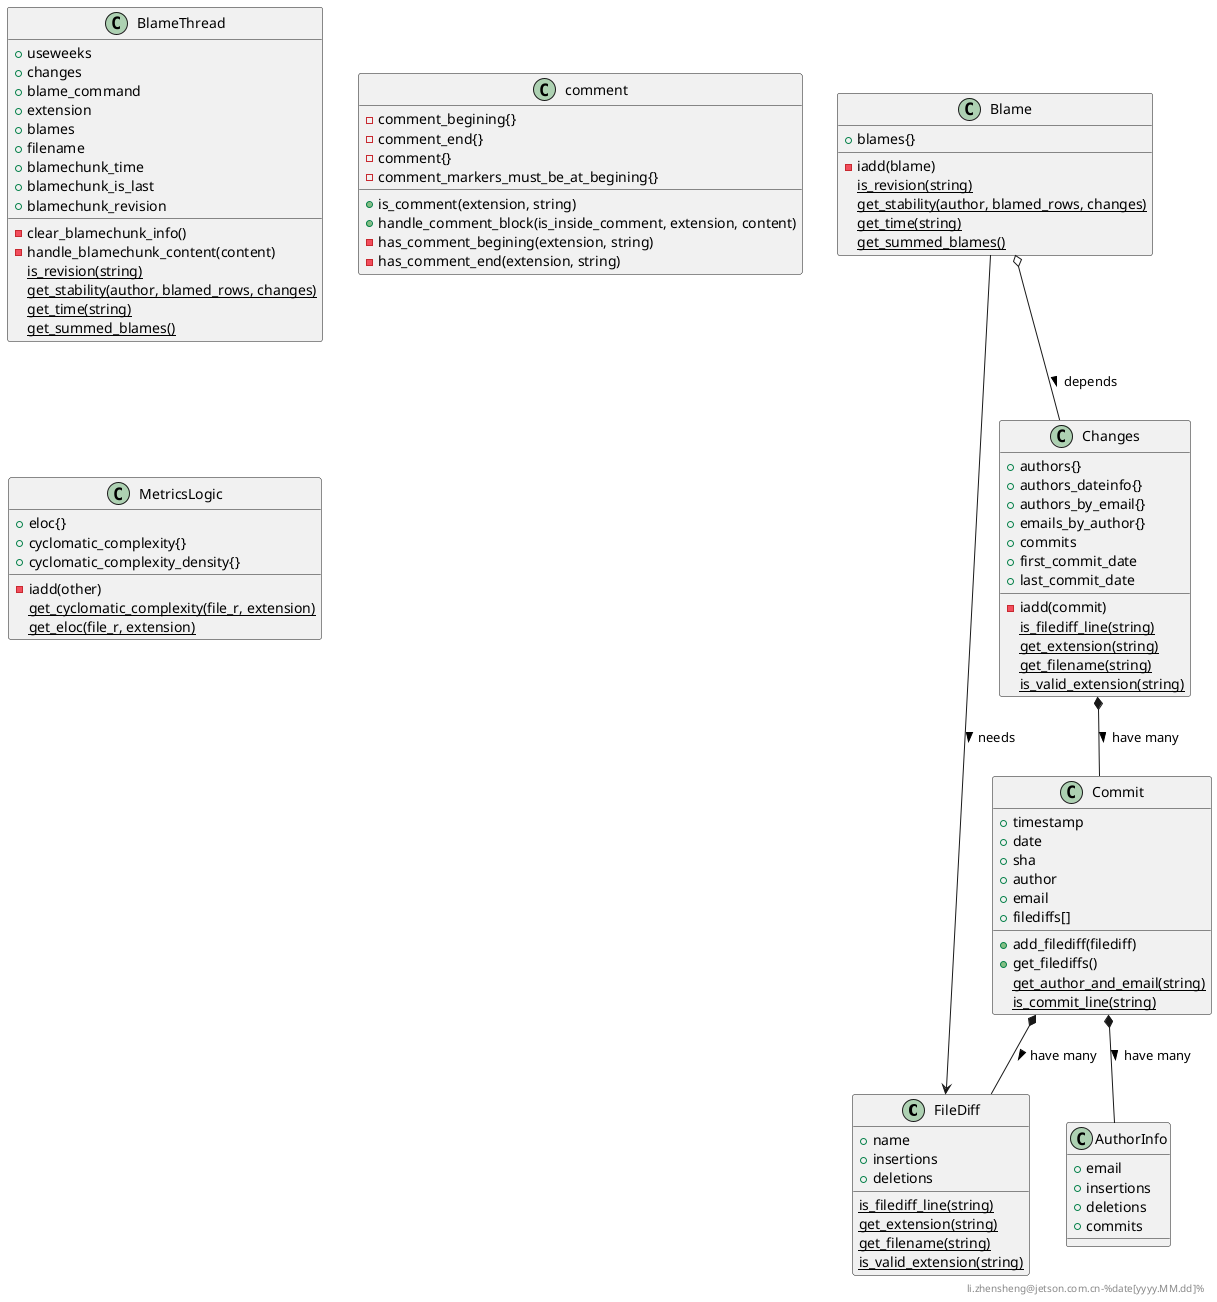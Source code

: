 @startuml class-changes

' Changesçš„ç±»å›¾

right footer li.zhensheng@jetson.com.cn-%date[yyyy.MM.dd]%

class FileDiff{
    +name
    +insertions
    +deletions
    {static} is_filediff_line(string)
    {static} get_extension(string)
    {static} get_filename(string)
    {static} is_valid_extension(string)
}

class Commit{
    +timestamp
    +date
    +sha
    +author
    +email
    +filediffs[]
    +add_filediff(filediff)
    +get_filediffs()
    {static} get_author_and_email(string)
    {static} is_commit_line(string)
}

class AuthorInfo{
    +email
    +insertions
    +deletions
    +commits
}

class Changes{
    +authors{}
    +authors_dateinfo{}
    +authors_by_email{}
    +emails_by_author{}
    +commits
    +first_commit_date
    +last_commit_date
    -iadd(commit)
    {static} is_filediff_line(string)
    {static} get_extension(string)
    {static} get_filename(string)
    {static} is_valid_extension(string)
}


class Blame{
    +blames{}
    -iadd(blame)
    {static} is_revision(string)
    {static} get_stability(author, blamed_rows, changes)
    {static} get_time(string)
    {static} get_summed_blames()
}

class BlameThread{
    +useweeks
    +changes
    +blame_command
    +extension
    +blames
    +filename
    +blamechunk_time
    +blamechunk_is_last
    +blamechunk_revision
    -clear_blamechunk_info()
    -handle_blamechunk_content(content)
    {static} is_revision(string)
    {static} get_stability(author, blamed_rows, changes)
    {static} get_time(string)
    {static} get_summed_blames()
}

class comment{
    +is_comment(extension, string)
    +handle_comment_block(is_inside_comment, extension, content)
    -comment_begining{}
    -comment_end{}
    -comment{}
    -comment_markers_must_be_at_begining{}
    -has_comment_begining(extension, string)
    -has_comment_end(extension, string)
}


class MetricsLogic{
    +eloc{}
    +cyclomatic_complexity{}
    +cyclomatic_complexity_density{}
    -iadd(other)
    {static} get_cyclomatic_complexity(file_r, extension)
    {static} get_eloc(file_r, extension)
}

Changes *-- Commit : have many >
Commit *-- FileDiff : have many >
Commit *-- AuthorInfo : have many >

Blame o-- Changes : depends >
Blame --> FileDiff : needs >

@enduml
